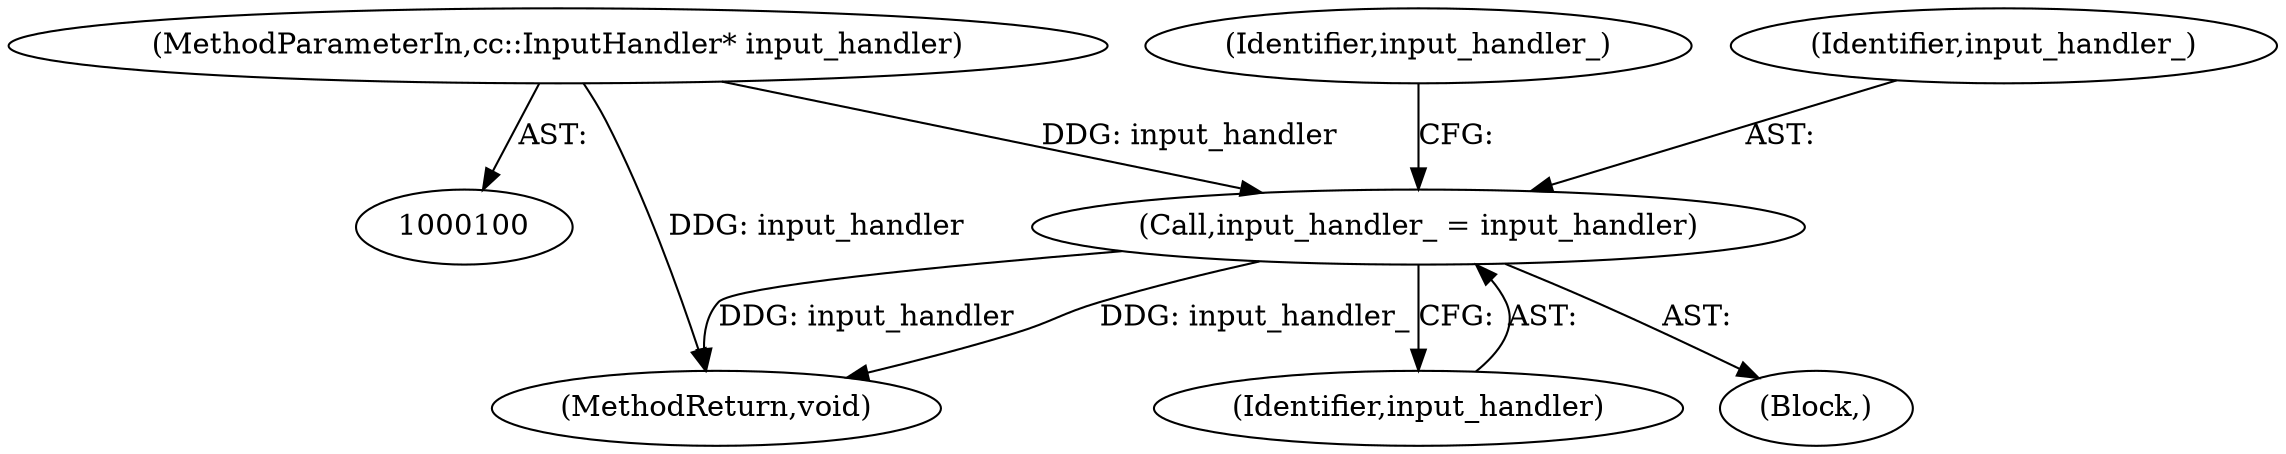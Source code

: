 digraph "1_Chrome_0e3d721470add955c056e3051614f58c7220e85b_10@pointer" {
"1000101" [label="(MethodParameterIn,cc::InputHandler* input_handler)"];
"1000109" [label="(Call,input_handler_ = input_handler)"];
"1000102" [label="(Block,)"];
"1000113" [label="(Identifier,input_handler_)"];
"1000116" [label="(MethodReturn,void)"];
"1000109" [label="(Call,input_handler_ = input_handler)"];
"1000111" [label="(Identifier,input_handler)"];
"1000110" [label="(Identifier,input_handler_)"];
"1000101" [label="(MethodParameterIn,cc::InputHandler* input_handler)"];
"1000101" -> "1000100"  [label="AST: "];
"1000101" -> "1000116"  [label="DDG: input_handler"];
"1000101" -> "1000109"  [label="DDG: input_handler"];
"1000109" -> "1000102"  [label="AST: "];
"1000109" -> "1000111"  [label="CFG: "];
"1000110" -> "1000109"  [label="AST: "];
"1000111" -> "1000109"  [label="AST: "];
"1000113" -> "1000109"  [label="CFG: "];
"1000109" -> "1000116"  [label="DDG: input_handler"];
"1000109" -> "1000116"  [label="DDG: input_handler_"];
}
